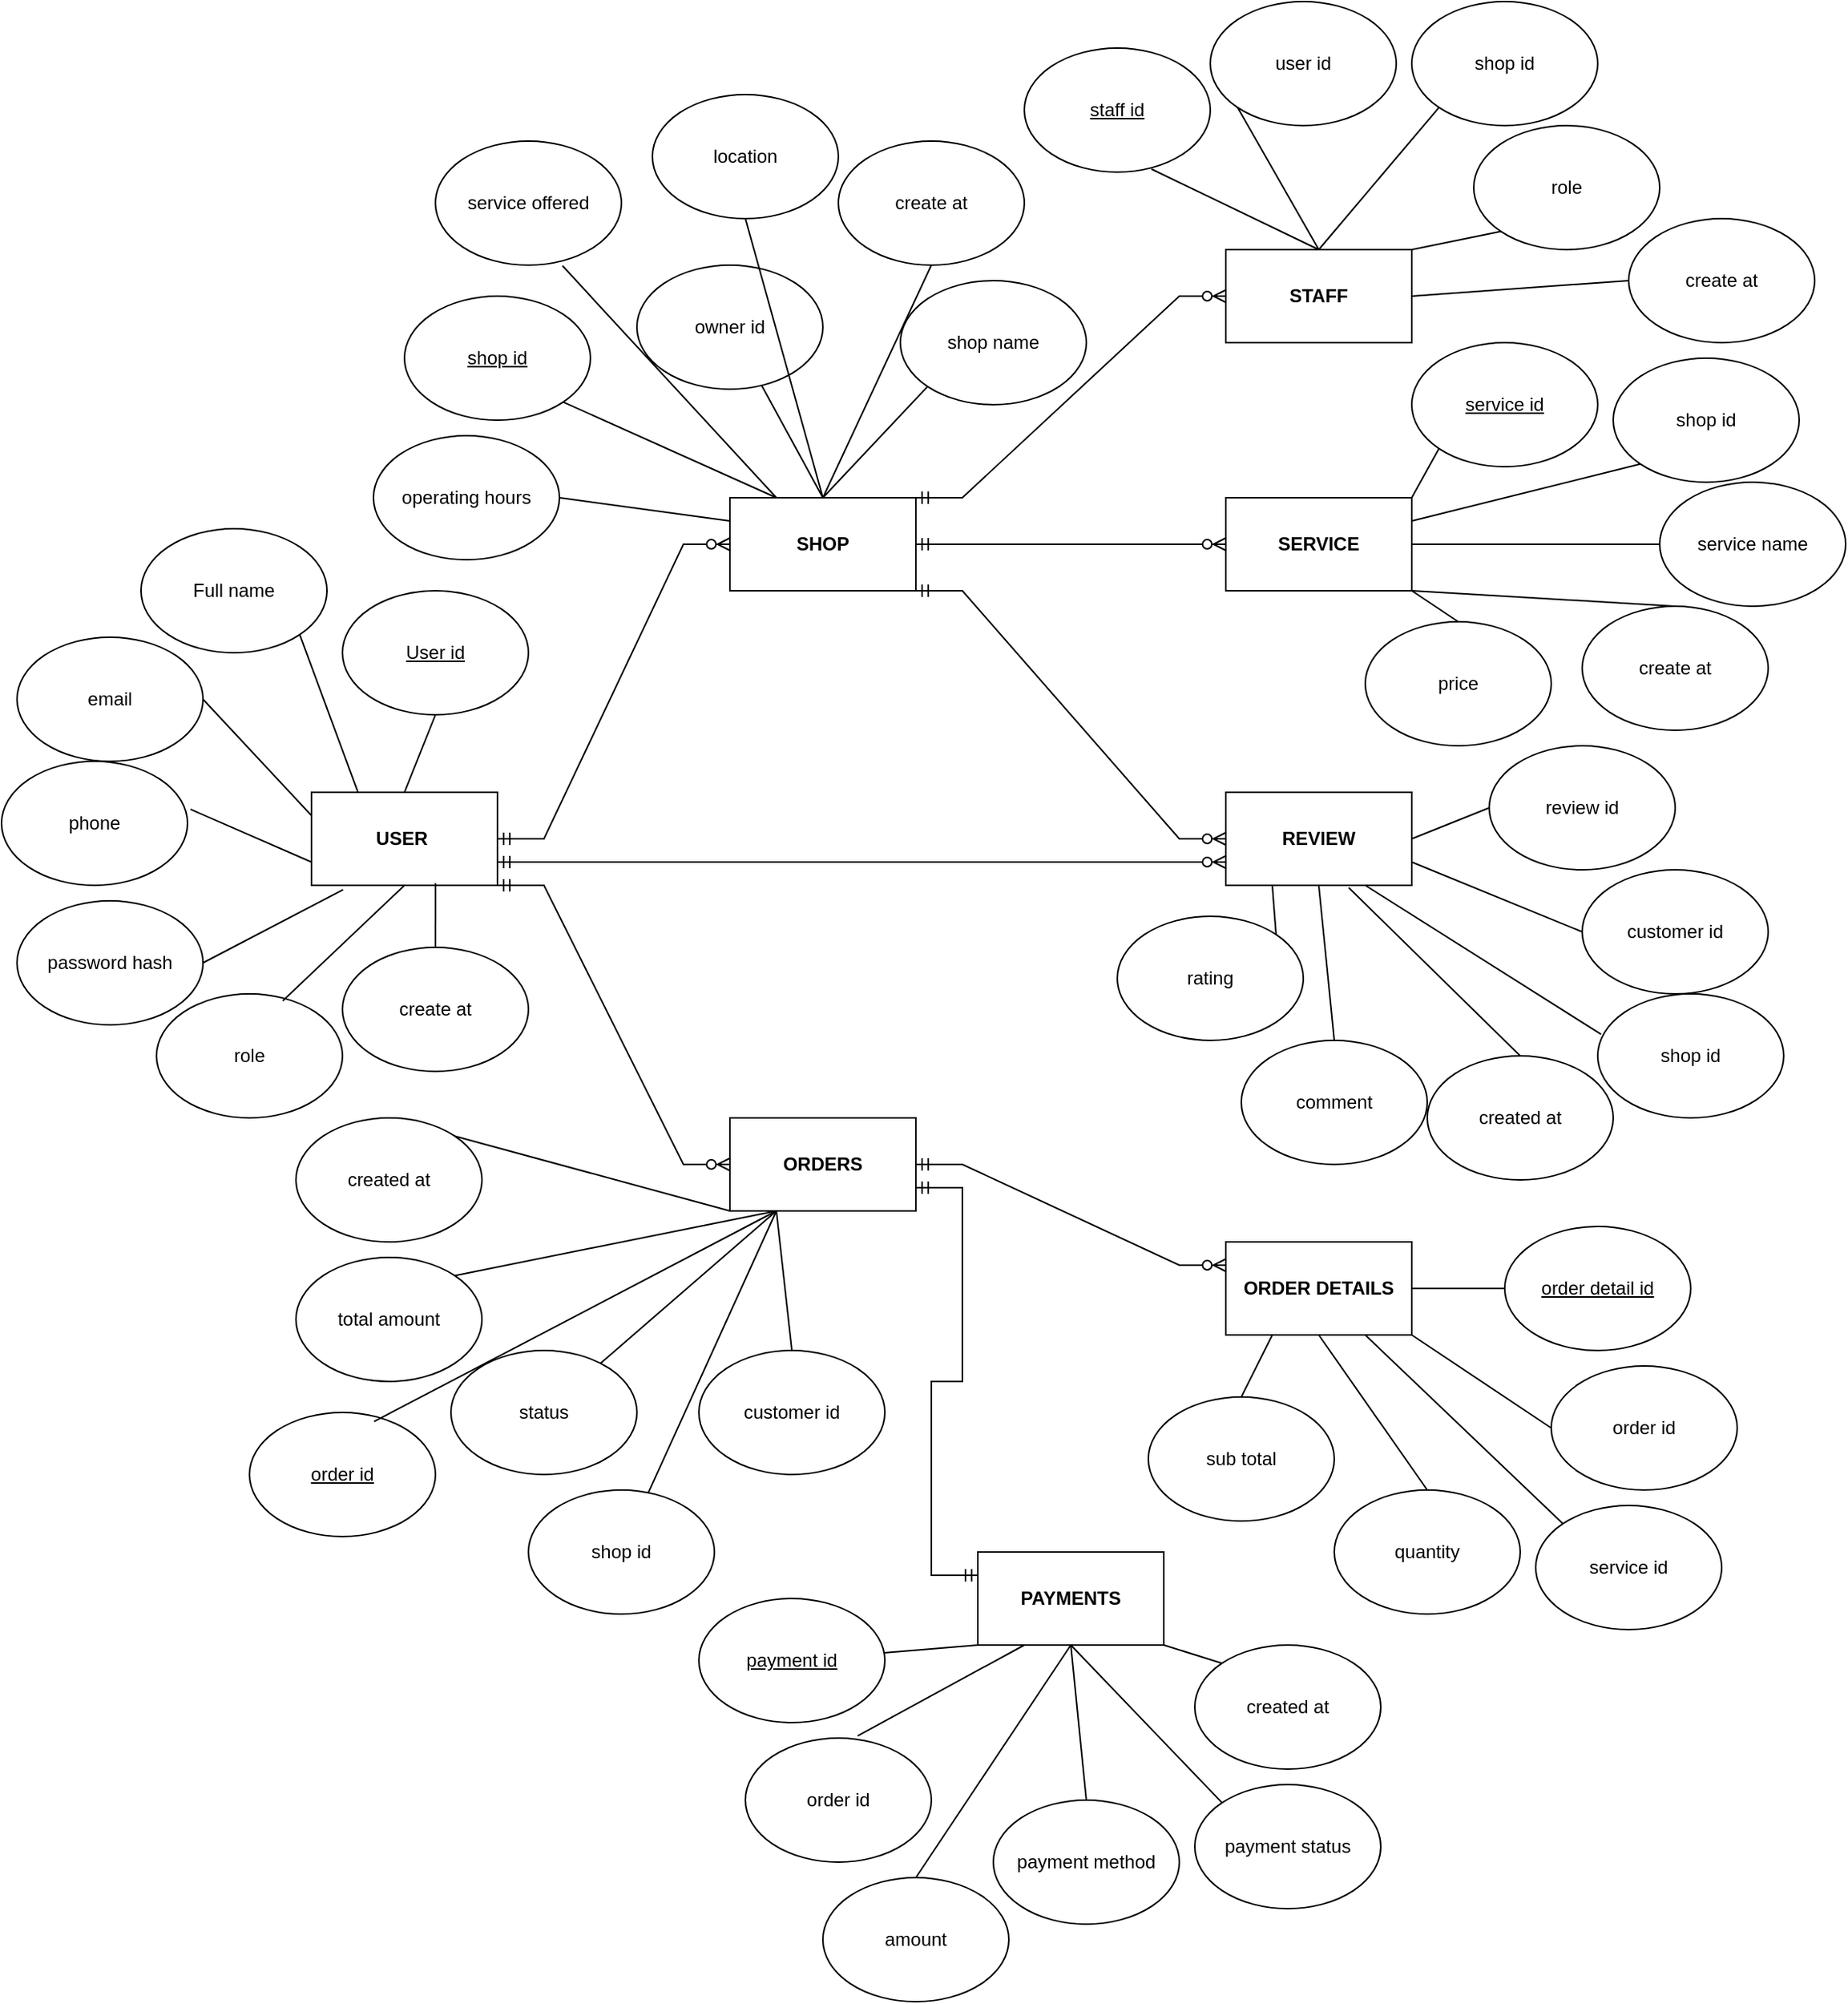 <mxfile version="26.1.0">
  <diagram name="Trang-1" id="_6evmbMIPIiVMoW6czxg">
    <mxGraphModel grid="1" page="1" gridSize="10" guides="1" tooltips="1" connect="1" arrows="1" fold="1" pageScale="1" pageWidth="3300" pageHeight="4681" math="0" shadow="0">
      <root>
        <mxCell id="0" />
        <mxCell id="1" parent="0" />
        <mxCell id="ONlgaFHXyNpKFOfT3H3A-1" value="Full name" style="ellipse;whiteSpace=wrap;html=1;" vertex="1" parent="1">
          <mxGeometry x="630" y="560" width="120" height="80" as="geometry" />
        </mxCell>
        <mxCell id="ONlgaFHXyNpKFOfT3H3A-2" value="&lt;b&gt;USER&amp;nbsp;&lt;/b&gt;" style="rounded=0;whiteSpace=wrap;html=1;" vertex="1" parent="1">
          <mxGeometry x="740" y="730" width="120" height="60" as="geometry" />
        </mxCell>
        <mxCell id="ONlgaFHXyNpKFOfT3H3A-3" value="password hash" style="ellipse;whiteSpace=wrap;html=1;" vertex="1" parent="1">
          <mxGeometry x="550" y="800" width="120" height="80" as="geometry" />
        </mxCell>
        <mxCell id="ONlgaFHXyNpKFOfT3H3A-4" value="role" style="ellipse;whiteSpace=wrap;html=1;" vertex="1" parent="1">
          <mxGeometry x="640" y="860" width="120" height="80" as="geometry" />
        </mxCell>
        <mxCell id="ONlgaFHXyNpKFOfT3H3A-5" value="phone" style="ellipse;whiteSpace=wrap;html=1;" vertex="1" parent="1">
          <mxGeometry x="540" y="710" width="120" height="80" as="geometry" />
        </mxCell>
        <mxCell id="ONlgaFHXyNpKFOfT3H3A-6" value="&lt;u&gt;User id&lt;/u&gt;" style="ellipse;whiteSpace=wrap;html=1;" vertex="1" parent="1">
          <mxGeometry x="760" y="600" width="120" height="80" as="geometry" />
        </mxCell>
        <mxCell id="ONlgaFHXyNpKFOfT3H3A-7" value="email" style="ellipse;whiteSpace=wrap;html=1;" vertex="1" parent="1">
          <mxGeometry x="550" y="630" width="120" height="80" as="geometry" />
        </mxCell>
        <mxCell id="ONlgaFHXyNpKFOfT3H3A-9" value="&lt;b&gt;SHOP&lt;/b&gt;" style="rounded=0;whiteSpace=wrap;html=1;" vertex="1" parent="1">
          <mxGeometry x="1010" y="540" width="120" height="60" as="geometry" />
        </mxCell>
        <mxCell id="ONlgaFHXyNpKFOfT3H3A-10" value="&lt;u&gt;shop id&lt;/u&gt;" style="ellipse;whiteSpace=wrap;html=1;" vertex="1" parent="1">
          <mxGeometry x="800" y="410" width="120" height="80" as="geometry" />
        </mxCell>
        <mxCell id="ONlgaFHXyNpKFOfT3H3A-11" value="owner id" style="ellipse;whiteSpace=wrap;html=1;" vertex="1" parent="1">
          <mxGeometry x="950" y="390" width="120" height="80" as="geometry" />
        </mxCell>
        <mxCell id="ONlgaFHXyNpKFOfT3H3A-12" value="shop name" style="ellipse;whiteSpace=wrap;html=1;" vertex="1" parent="1">
          <mxGeometry x="1120" y="400" width="120" height="80" as="geometry" />
        </mxCell>
        <mxCell id="ONlgaFHXyNpKFOfT3H3A-13" value="location" style="ellipse;whiteSpace=wrap;html=1;" vertex="1" parent="1">
          <mxGeometry x="960" y="280" width="120" height="80" as="geometry" />
        </mxCell>
        <mxCell id="ONlgaFHXyNpKFOfT3H3A-14" value="operating hours" style="ellipse;whiteSpace=wrap;html=1;" vertex="1" parent="1">
          <mxGeometry x="780" y="500" width="120" height="80" as="geometry" />
        </mxCell>
        <mxCell id="ONlgaFHXyNpKFOfT3H3A-15" value="service offered" style="ellipse;whiteSpace=wrap;html=1;" vertex="1" parent="1">
          <mxGeometry x="820" y="310" width="120" height="80" as="geometry" />
        </mxCell>
        <mxCell id="ONlgaFHXyNpKFOfT3H3A-16" value="&lt;b&gt;SERVICE&lt;/b&gt;" style="rounded=0;whiteSpace=wrap;html=1;" vertex="1" parent="1">
          <mxGeometry x="1330" y="540" width="120" height="60" as="geometry" />
        </mxCell>
        <mxCell id="ONlgaFHXyNpKFOfT3H3A-17" value="&lt;u&gt;service id&lt;/u&gt;" style="ellipse;whiteSpace=wrap;html=1;" vertex="1" parent="1">
          <mxGeometry x="1450" y="440" width="120" height="80" as="geometry" />
        </mxCell>
        <mxCell id="ONlgaFHXyNpKFOfT3H3A-18" value="shop id" style="ellipse;whiteSpace=wrap;html=1;" vertex="1" parent="1">
          <mxGeometry x="1580" y="450" width="120" height="80" as="geometry" />
        </mxCell>
        <mxCell id="ONlgaFHXyNpKFOfT3H3A-19" value="service name" style="ellipse;whiteSpace=wrap;html=1;" vertex="1" parent="1">
          <mxGeometry x="1610" y="530" width="120" height="80" as="geometry" />
        </mxCell>
        <mxCell id="ONlgaFHXyNpKFOfT3H3A-21" value="price" style="ellipse;whiteSpace=wrap;html=1;" vertex="1" parent="1">
          <mxGeometry x="1420" y="620" width="120" height="80" as="geometry" />
        </mxCell>
        <mxCell id="ONlgaFHXyNpKFOfT3H3A-23" value="&lt;b&gt;STAFF&lt;/b&gt;" style="rounded=0;whiteSpace=wrap;html=1;" vertex="1" parent="1">
          <mxGeometry x="1330" y="380" width="120" height="60" as="geometry" />
        </mxCell>
        <mxCell id="ONlgaFHXyNpKFOfT3H3A-24" value="&lt;u&gt;staff id&lt;/u&gt;" style="ellipse;whiteSpace=wrap;html=1;" vertex="1" parent="1">
          <mxGeometry x="1200" y="250" width="120" height="80" as="geometry" />
        </mxCell>
        <mxCell id="ONlgaFHXyNpKFOfT3H3A-25" value="shop id" style="ellipse;whiteSpace=wrap;html=1;" vertex="1" parent="1">
          <mxGeometry x="1450" y="220" width="120" height="80" as="geometry" />
        </mxCell>
        <mxCell id="ONlgaFHXyNpKFOfT3H3A-26" value="user id" style="ellipse;whiteSpace=wrap;html=1;" vertex="1" parent="1">
          <mxGeometry x="1320" y="220" width="120" height="80" as="geometry" />
        </mxCell>
        <mxCell id="ONlgaFHXyNpKFOfT3H3A-27" value="role" style="ellipse;whiteSpace=wrap;html=1;" vertex="1" parent="1">
          <mxGeometry x="1490" y="300" width="120" height="80" as="geometry" />
        </mxCell>
        <mxCell id="ONlgaFHXyNpKFOfT3H3A-30" value="&lt;b&gt;REVIEW&lt;/b&gt;" style="rounded=0;whiteSpace=wrap;html=1;" vertex="1" parent="1">
          <mxGeometry x="1330" y="730" width="120" height="60" as="geometry" />
        </mxCell>
        <mxCell id="ONlgaFHXyNpKFOfT3H3A-31" value="shop id" style="ellipse;whiteSpace=wrap;html=1;" vertex="1" parent="1">
          <mxGeometry x="1570" y="860" width="120" height="80" as="geometry" />
        </mxCell>
        <mxCell id="ONlgaFHXyNpKFOfT3H3A-32" value="created at" style="ellipse;whiteSpace=wrap;html=1;" vertex="1" parent="1">
          <mxGeometry x="1460" y="900" width="120" height="80" as="geometry" />
        </mxCell>
        <mxCell id="ONlgaFHXyNpKFOfT3H3A-33" value="rating" style="ellipse;whiteSpace=wrap;html=1;" vertex="1" parent="1">
          <mxGeometry x="1260" y="810" width="120" height="80" as="geometry" />
        </mxCell>
        <mxCell id="ONlgaFHXyNpKFOfT3H3A-34" value="review id" style="ellipse;whiteSpace=wrap;html=1;" vertex="1" parent="1">
          <mxGeometry x="1500" y="700" width="120" height="80" as="geometry" />
        </mxCell>
        <mxCell id="ONlgaFHXyNpKFOfT3H3A-35" value="comment" style="ellipse;whiteSpace=wrap;html=1;" vertex="1" parent="1">
          <mxGeometry x="1340" y="890" width="120" height="80" as="geometry" />
        </mxCell>
        <mxCell id="ONlgaFHXyNpKFOfT3H3A-36" value="customer id" style="ellipse;whiteSpace=wrap;html=1;" vertex="1" parent="1">
          <mxGeometry x="1560" y="780" width="120" height="80" as="geometry" />
        </mxCell>
        <mxCell id="ONlgaFHXyNpKFOfT3H3A-42" value="&lt;b&gt;ORDERS&lt;/b&gt;" style="rounded=0;whiteSpace=wrap;html=1;" vertex="1" parent="1">
          <mxGeometry x="1010" y="940" width="120" height="60" as="geometry" />
        </mxCell>
        <mxCell id="ONlgaFHXyNpKFOfT3H3A-43" value="shop id" style="ellipse;whiteSpace=wrap;html=1;" vertex="1" parent="1">
          <mxGeometry x="880" y="1180" width="120" height="80" as="geometry" />
        </mxCell>
        <mxCell id="ONlgaFHXyNpKFOfT3H3A-44" value="created at" style="ellipse;whiteSpace=wrap;html=1;" vertex="1" parent="1">
          <mxGeometry x="730" y="940" width="120" height="80" as="geometry" />
        </mxCell>
        <mxCell id="ONlgaFHXyNpKFOfT3H3A-45" value="&lt;u&gt;order id&lt;/u&gt;" style="ellipse;whiteSpace=wrap;html=1;" vertex="1" parent="1">
          <mxGeometry x="700" y="1130" width="120" height="80" as="geometry" />
        </mxCell>
        <mxCell id="ONlgaFHXyNpKFOfT3H3A-46" value="total amount" style="ellipse;whiteSpace=wrap;html=1;" vertex="1" parent="1">
          <mxGeometry x="730" y="1030" width="120" height="80" as="geometry" />
        </mxCell>
        <mxCell id="ONlgaFHXyNpKFOfT3H3A-47" value="status" style="ellipse;whiteSpace=wrap;html=1;" vertex="1" parent="1">
          <mxGeometry x="830" y="1090" width="120" height="80" as="geometry" />
        </mxCell>
        <mxCell id="ONlgaFHXyNpKFOfT3H3A-48" value="customer id" style="ellipse;whiteSpace=wrap;html=1;" vertex="1" parent="1">
          <mxGeometry x="990" y="1090" width="120" height="80" as="geometry" />
        </mxCell>
        <mxCell id="ONlgaFHXyNpKFOfT3H3A-49" value="&lt;b&gt;ORDER DETAILS&lt;/b&gt;" style="rounded=0;whiteSpace=wrap;html=1;" vertex="1" parent="1">
          <mxGeometry x="1330" y="1020" width="120" height="60" as="geometry" />
        </mxCell>
        <mxCell id="ONlgaFHXyNpKFOfT3H3A-50" value="&lt;b&gt;PAYMENTS&lt;/b&gt;" style="rounded=0;whiteSpace=wrap;html=1;" vertex="1" parent="1">
          <mxGeometry x="1170" y="1220" width="120" height="60" as="geometry" />
        </mxCell>
        <mxCell id="ONlgaFHXyNpKFOfT3H3A-51" value="&lt;u&gt;order detail id&lt;/u&gt;" style="ellipse;whiteSpace=wrap;html=1;" vertex="1" parent="1">
          <mxGeometry x="1510" y="1010" width="120" height="80" as="geometry" />
        </mxCell>
        <mxCell id="ONlgaFHXyNpKFOfT3H3A-52" value="order id" style="ellipse;whiteSpace=wrap;html=1;" vertex="1" parent="1">
          <mxGeometry x="1540" y="1100" width="120" height="80" as="geometry" />
        </mxCell>
        <mxCell id="ONlgaFHXyNpKFOfT3H3A-53" value="quantity" style="ellipse;whiteSpace=wrap;html=1;" vertex="1" parent="1">
          <mxGeometry x="1400" y="1180" width="120" height="80" as="geometry" />
        </mxCell>
        <mxCell id="ONlgaFHXyNpKFOfT3H3A-54" value="sub total" style="ellipse;whiteSpace=wrap;html=1;" vertex="1" parent="1">
          <mxGeometry x="1280" y="1120" width="120" height="80" as="geometry" />
        </mxCell>
        <mxCell id="ONlgaFHXyNpKFOfT3H3A-55" value="service id" style="ellipse;whiteSpace=wrap;html=1;" vertex="1" parent="1">
          <mxGeometry x="1530" y="1190" width="120" height="80" as="geometry" />
        </mxCell>
        <mxCell id="ONlgaFHXyNpKFOfT3H3A-56" value="&lt;u&gt;payment id&lt;/u&gt;" style="ellipse;whiteSpace=wrap;html=1;" vertex="1" parent="1">
          <mxGeometry x="990" y="1250" width="120" height="80" as="geometry" />
        </mxCell>
        <mxCell id="ONlgaFHXyNpKFOfT3H3A-57" value="order id" style="ellipse;whiteSpace=wrap;html=1;" vertex="1" parent="1">
          <mxGeometry x="1020" y="1340" width="120" height="80" as="geometry" />
        </mxCell>
        <mxCell id="ONlgaFHXyNpKFOfT3H3A-58" value="amount" style="ellipse;whiteSpace=wrap;html=1;" vertex="1" parent="1">
          <mxGeometry x="1070" y="1430" width="120" height="80" as="geometry" />
        </mxCell>
        <mxCell id="ONlgaFHXyNpKFOfT3H3A-59" value="payment status" style="ellipse;whiteSpace=wrap;html=1;" vertex="1" parent="1">
          <mxGeometry x="1310" y="1370" width="120" height="80" as="geometry" />
        </mxCell>
        <mxCell id="ONlgaFHXyNpKFOfT3H3A-60" value="payment method" style="ellipse;whiteSpace=wrap;html=1;" vertex="1" parent="1">
          <mxGeometry x="1180" y="1380" width="120" height="80" as="geometry" />
        </mxCell>
        <mxCell id="0LbBZXUiAwPrwAWk88Ti-1" value="create at" style="ellipse;whiteSpace=wrap;html=1;" vertex="1" parent="1">
          <mxGeometry x="760" y="830" width="120" height="80" as="geometry" />
        </mxCell>
        <mxCell id="0LbBZXUiAwPrwAWk88Ti-2" value="create at" style="ellipse;whiteSpace=wrap;html=1;" vertex="1" parent="1">
          <mxGeometry x="1080" y="310" width="120" height="80" as="geometry" />
        </mxCell>
        <mxCell id="0LbBZXUiAwPrwAWk88Ti-3" value="" style="endArrow=none;html=1;rounded=0;entryX=1;entryY=1;entryDx=0;entryDy=0;exitX=0.25;exitY=0;exitDx=0;exitDy=0;" edge="1" parent="1" source="ONlgaFHXyNpKFOfT3H3A-9" target="ONlgaFHXyNpKFOfT3H3A-10">
          <mxGeometry width="50" height="50" relative="1" as="geometry">
            <mxPoint x="920" y="510" as="sourcePoint" />
            <mxPoint x="970" y="460" as="targetPoint" />
          </mxGeometry>
        </mxCell>
        <mxCell id="0LbBZXUiAwPrwAWk88Ti-4" value="" style="endArrow=none;html=1;rounded=0;exitX=0.5;exitY=0;exitDx=0;exitDy=0;" edge="1" parent="1" source="ONlgaFHXyNpKFOfT3H3A-9" target="ONlgaFHXyNpKFOfT3H3A-11">
          <mxGeometry width="50" height="50" relative="1" as="geometry">
            <mxPoint x="1080" y="550" as="sourcePoint" />
            <mxPoint x="1110" y="450" as="targetPoint" />
          </mxGeometry>
        </mxCell>
        <mxCell id="0LbBZXUiAwPrwAWk88Ti-5" value="" style="endArrow=none;html=1;rounded=0;entryX=0;entryY=1;entryDx=0;entryDy=0;exitX=0.5;exitY=0;exitDx=0;exitDy=0;" edge="1" parent="1" source="ONlgaFHXyNpKFOfT3H3A-9" target="ONlgaFHXyNpKFOfT3H3A-12">
          <mxGeometry width="50" height="50" relative="1" as="geometry">
            <mxPoint x="1090" y="560" as="sourcePoint" />
            <mxPoint x="1120" y="460" as="targetPoint" />
          </mxGeometry>
        </mxCell>
        <mxCell id="0LbBZXUiAwPrwAWk88Ti-6" value="" style="endArrow=none;html=1;rounded=0;entryX=0.5;entryY=1;entryDx=0;entryDy=0;exitX=0.5;exitY=0;exitDx=0;exitDy=0;" edge="1" parent="1" source="ONlgaFHXyNpKFOfT3H3A-9" target="ONlgaFHXyNpKFOfT3H3A-13">
          <mxGeometry width="50" height="50" relative="1" as="geometry">
            <mxPoint x="1100" y="570" as="sourcePoint" />
            <mxPoint x="1130" y="470" as="targetPoint" />
          </mxGeometry>
        </mxCell>
        <mxCell id="0LbBZXUiAwPrwAWk88Ti-7" value="" style="endArrow=none;html=1;rounded=0;entryX=0.5;entryY=0;entryDx=0;entryDy=0;exitX=0.5;exitY=1;exitDx=0;exitDy=0;" edge="1" parent="1" source="0LbBZXUiAwPrwAWk88Ti-2" target="ONlgaFHXyNpKFOfT3H3A-9">
          <mxGeometry width="50" height="50" relative="1" as="geometry">
            <mxPoint x="1150" y="760" as="sourcePoint" />
            <mxPoint x="1160" y="640" as="targetPoint" />
          </mxGeometry>
        </mxCell>
        <mxCell id="0LbBZXUiAwPrwAWk88Ti-8" value="" style="endArrow=none;html=1;rounded=0;entryX=0.25;entryY=0;entryDx=0;entryDy=0;exitX=0.683;exitY=1.005;exitDx=0;exitDy=0;exitPerimeter=0;" edge="1" parent="1" source="ONlgaFHXyNpKFOfT3H3A-15" target="ONlgaFHXyNpKFOfT3H3A-9">
          <mxGeometry width="50" height="50" relative="1" as="geometry">
            <mxPoint x="890" y="310" as="sourcePoint" />
            <mxPoint x="1150" y="490" as="targetPoint" />
          </mxGeometry>
        </mxCell>
        <mxCell id="0LbBZXUiAwPrwAWk88Ti-9" value="" style="endArrow=none;html=1;rounded=0;entryX=1;entryY=0.5;entryDx=0;entryDy=0;exitX=0;exitY=0.25;exitDx=0;exitDy=0;" edge="1" parent="1" source="ONlgaFHXyNpKFOfT3H3A-9" target="ONlgaFHXyNpKFOfT3H3A-14">
          <mxGeometry width="50" height="50" relative="1" as="geometry">
            <mxPoint x="1130" y="600" as="sourcePoint" />
            <mxPoint x="1160" y="500" as="targetPoint" />
          </mxGeometry>
        </mxCell>
        <mxCell id="0LbBZXUiAwPrwAWk88Ti-10" value="" style="endArrow=none;html=1;rounded=0;entryX=0.5;entryY=1;entryDx=0;entryDy=0;exitX=0.5;exitY=0;exitDx=0;exitDy=0;" edge="1" parent="1" source="ONlgaFHXyNpKFOfT3H3A-2" target="ONlgaFHXyNpKFOfT3H3A-6">
          <mxGeometry width="50" height="50" relative="1" as="geometry">
            <mxPoint x="790" y="650" as="sourcePoint" />
            <mxPoint x="840" y="600" as="targetPoint" />
          </mxGeometry>
        </mxCell>
        <mxCell id="0LbBZXUiAwPrwAWk88Ti-11" value="" style="endArrow=none;html=1;rounded=0;entryX=1;entryY=1;entryDx=0;entryDy=0;exitX=0.25;exitY=0;exitDx=0;exitDy=0;" edge="1" parent="1" source="ONlgaFHXyNpKFOfT3H3A-2" target="ONlgaFHXyNpKFOfT3H3A-1">
          <mxGeometry width="50" height="50" relative="1" as="geometry">
            <mxPoint x="800" y="700" as="sourcePoint" />
            <mxPoint x="755" y="566" as="targetPoint" />
          </mxGeometry>
        </mxCell>
        <mxCell id="0LbBZXUiAwPrwAWk88Ti-12" value="" style="endArrow=none;html=1;rounded=0;entryX=1;entryY=0.5;entryDx=0;entryDy=0;exitX=0;exitY=0.25;exitDx=0;exitDy=0;" edge="1" parent="1" source="ONlgaFHXyNpKFOfT3H3A-2" target="ONlgaFHXyNpKFOfT3H3A-7">
          <mxGeometry width="50" height="50" relative="1" as="geometry">
            <mxPoint x="720" y="790" as="sourcePoint" />
            <mxPoint x="765" y="576" as="targetPoint" />
          </mxGeometry>
        </mxCell>
        <mxCell id="0LbBZXUiAwPrwAWk88Ti-13" value="" style="endArrow=none;html=1;rounded=0;entryX=1.016;entryY=0.387;entryDx=0;entryDy=0;entryPerimeter=0;exitX=0;exitY=0.75;exitDx=0;exitDy=0;" edge="1" parent="1" source="ONlgaFHXyNpKFOfT3H3A-2" target="ONlgaFHXyNpKFOfT3H3A-5">
          <mxGeometry width="50" height="50" relative="1" as="geometry">
            <mxPoint x="872" y="735" as="sourcePoint" />
            <mxPoint x="775" y="586" as="targetPoint" />
          </mxGeometry>
        </mxCell>
        <mxCell id="0LbBZXUiAwPrwAWk88Ti-14" value="" style="endArrow=none;html=1;rounded=0;exitX=1;exitY=0.5;exitDx=0;exitDy=0;entryX=0.17;entryY=1.047;entryDx=0;entryDy=0;entryPerimeter=0;" edge="1" parent="1" source="ONlgaFHXyNpKFOfT3H3A-3" target="ONlgaFHXyNpKFOfT3H3A-2">
          <mxGeometry width="50" height="50" relative="1" as="geometry">
            <mxPoint x="750" y="880" as="sourcePoint" />
            <mxPoint x="800" y="830" as="targetPoint" />
          </mxGeometry>
        </mxCell>
        <mxCell id="0LbBZXUiAwPrwAWk88Ti-15" value="" style="endArrow=none;html=1;rounded=0;exitX=0.5;exitY=1;exitDx=0;exitDy=0;entryX=0.679;entryY=0.056;entryDx=0;entryDy=0;entryPerimeter=0;" edge="1" parent="1" source="ONlgaFHXyNpKFOfT3H3A-2" target="ONlgaFHXyNpKFOfT3H3A-4">
          <mxGeometry width="50" height="50" relative="1" as="geometry">
            <mxPoint x="882" y="745" as="sourcePoint" />
            <mxPoint x="785" y="596" as="targetPoint" />
          </mxGeometry>
        </mxCell>
        <mxCell id="0LbBZXUiAwPrwAWk88Ti-16" value="" style="endArrow=none;html=1;rounded=0;exitX=0.5;exitY=0;exitDx=0;exitDy=0;entryX=0.667;entryY=0.978;entryDx=0;entryDy=0;entryPerimeter=0;" edge="1" parent="1" source="0LbBZXUiAwPrwAWk88Ti-1" target="ONlgaFHXyNpKFOfT3H3A-2">
          <mxGeometry width="50" height="50" relative="1" as="geometry">
            <mxPoint x="800" y="900" as="sourcePoint" />
            <mxPoint x="850" y="850" as="targetPoint" />
          </mxGeometry>
        </mxCell>
        <mxCell id="0LbBZXUiAwPrwAWk88Ti-17" value="" style="endArrow=none;html=1;rounded=0;exitX=0.67;exitY=0.073;exitDx=0;exitDy=0;entryX=0.25;entryY=1;entryDx=0;entryDy=0;exitPerimeter=0;" edge="1" parent="1" source="ONlgaFHXyNpKFOfT3H3A-45" target="ONlgaFHXyNpKFOfT3H3A-42">
          <mxGeometry width="50" height="50" relative="1" as="geometry">
            <mxPoint x="1040" y="1050" as="sourcePoint" />
            <mxPoint x="920" y="1350" as="targetPoint" />
          </mxGeometry>
        </mxCell>
        <mxCell id="0LbBZXUiAwPrwAWk88Ti-18" value="" style="endArrow=none;html=1;rounded=0;entryX=0.25;entryY=1;entryDx=0;entryDy=0;exitX=0.5;exitY=0;exitDx=0;exitDy=0;" edge="1" parent="1" source="ONlgaFHXyNpKFOfT3H3A-48" target="ONlgaFHXyNpKFOfT3H3A-42">
          <mxGeometry width="50" height="50" relative="1" as="geometry">
            <mxPoint x="1030" y="1040" as="sourcePoint" />
            <mxPoint x="1080" y="990" as="targetPoint" />
          </mxGeometry>
        </mxCell>
        <mxCell id="0LbBZXUiAwPrwAWk88Ti-19" value="" style="endArrow=none;html=1;rounded=0;entryX=0.25;entryY=1;entryDx=0;entryDy=0;" edge="1" parent="1" source="ONlgaFHXyNpKFOfT3H3A-47" target="ONlgaFHXyNpKFOfT3H3A-42">
          <mxGeometry width="50" height="50" relative="1" as="geometry">
            <mxPoint x="1060" y="1040" as="sourcePoint" />
            <mxPoint x="1110" y="990" as="targetPoint" />
          </mxGeometry>
        </mxCell>
        <mxCell id="0LbBZXUiAwPrwAWk88Ti-20" value="" style="endArrow=none;html=1;rounded=0;entryX=0.25;entryY=1;entryDx=0;entryDy=0;" edge="1" parent="1" source="ONlgaFHXyNpKFOfT3H3A-43" target="ONlgaFHXyNpKFOfT3H3A-42">
          <mxGeometry width="50" height="50" relative="1" as="geometry">
            <mxPoint x="1020" y="1080" as="sourcePoint" />
            <mxPoint x="1070" y="1030" as="targetPoint" />
          </mxGeometry>
        </mxCell>
        <mxCell id="0LbBZXUiAwPrwAWk88Ti-21" value="" style="endArrow=none;html=1;rounded=0;entryX=0.25;entryY=1;entryDx=0;entryDy=0;exitX=1;exitY=0;exitDx=0;exitDy=0;" edge="1" parent="1" source="ONlgaFHXyNpKFOfT3H3A-46" target="ONlgaFHXyNpKFOfT3H3A-42">
          <mxGeometry width="50" height="50" relative="1" as="geometry">
            <mxPoint x="990" y="1080" as="sourcePoint" />
            <mxPoint x="1040" y="1030" as="targetPoint" />
          </mxGeometry>
        </mxCell>
        <mxCell id="0LbBZXUiAwPrwAWk88Ti-22" value="" style="endArrow=none;html=1;rounded=0;entryX=0;entryY=1;entryDx=0;entryDy=0;exitX=1;exitY=0;exitDx=0;exitDy=0;" edge="1" parent="1" source="ONlgaFHXyNpKFOfT3H3A-44" target="ONlgaFHXyNpKFOfT3H3A-42">
          <mxGeometry width="50" height="50" relative="1" as="geometry">
            <mxPoint x="940" y="1090" as="sourcePoint" />
            <mxPoint x="990" y="1040" as="targetPoint" />
          </mxGeometry>
        </mxCell>
        <mxCell id="0LbBZXUiAwPrwAWk88Ti-23" value="" style="edgeStyle=entityRelationEdgeStyle;fontSize=12;html=1;endArrow=ERzeroToMany;startArrow=ERmandOne;rounded=0;exitX=1;exitY=0.5;exitDx=0;exitDy=0;entryX=0;entryY=0.5;entryDx=0;entryDy=0;" edge="1" parent="1" source="ONlgaFHXyNpKFOfT3H3A-2" target="ONlgaFHXyNpKFOfT3H3A-9">
          <mxGeometry width="100" height="100" relative="1" as="geometry">
            <mxPoint x="1590" y="690" as="sourcePoint" />
            <mxPoint x="1690" y="590" as="targetPoint" />
          </mxGeometry>
        </mxCell>
        <mxCell id="0LbBZXUiAwPrwAWk88Ti-24" value="" style="edgeStyle=entityRelationEdgeStyle;fontSize=12;html=1;endArrow=ERzeroToMany;startArrow=ERmandOne;rounded=0;exitX=1;exitY=1;exitDx=0;exitDy=0;entryX=0;entryY=0.5;entryDx=0;entryDy=0;" edge="1" parent="1" source="ONlgaFHXyNpKFOfT3H3A-2" target="ONlgaFHXyNpKFOfT3H3A-42">
          <mxGeometry width="100" height="100" relative="1" as="geometry">
            <mxPoint x="860.0" y="815" as="sourcePoint" />
            <mxPoint x="1010" y="930" as="targetPoint" />
            <Array as="points">
              <mxPoint x="900" y="830" />
            </Array>
          </mxGeometry>
        </mxCell>
        <mxCell id="0LbBZXUiAwPrwAWk88Ti-25" style="edgeStyle=orthogonalEdgeStyle;rounded=0;orthogonalLoop=1;jettySize=auto;html=1;exitX=0.5;exitY=1;exitDx=0;exitDy=0;" edge="1" parent="1" source="ONlgaFHXyNpKFOfT3H3A-43" target="ONlgaFHXyNpKFOfT3H3A-43">
          <mxGeometry relative="1" as="geometry" />
        </mxCell>
        <mxCell id="0LbBZXUiAwPrwAWk88Ti-26" value="create at" style="ellipse;whiteSpace=wrap;html=1;" vertex="1" parent="1">
          <mxGeometry x="1590" y="360" width="120" height="80" as="geometry" />
        </mxCell>
        <mxCell id="0LbBZXUiAwPrwAWk88Ti-27" value="" style="endArrow=none;html=1;rounded=0;entryX=0.683;entryY=0.975;entryDx=0;entryDy=0;exitX=0.5;exitY=0;exitDx=0;exitDy=0;entryPerimeter=0;" edge="1" parent="1" source="ONlgaFHXyNpKFOfT3H3A-23" target="ONlgaFHXyNpKFOfT3H3A-24">
          <mxGeometry width="50" height="50" relative="1" as="geometry">
            <mxPoint x="1390" y="370" as="sourcePoint" />
            <mxPoint x="1440" y="320" as="targetPoint" />
          </mxGeometry>
        </mxCell>
        <mxCell id="0LbBZXUiAwPrwAWk88Ti-28" value="" style="endArrow=none;html=1;rounded=0;entryX=0;entryY=1;entryDx=0;entryDy=0;exitX=0.5;exitY=0;exitDx=0;exitDy=0;" edge="1" parent="1" source="ONlgaFHXyNpKFOfT3H3A-23" target="ONlgaFHXyNpKFOfT3H3A-26">
          <mxGeometry width="50" height="50" relative="1" as="geometry">
            <mxPoint x="1600" y="390" as="sourcePoint" />
            <mxPoint x="1650" y="340" as="targetPoint" />
          </mxGeometry>
        </mxCell>
        <mxCell id="0LbBZXUiAwPrwAWk88Ti-29" value="" style="endArrow=none;html=1;rounded=0;entryX=0;entryY=1;entryDx=0;entryDy=0;exitX=0.5;exitY=0;exitDx=0;exitDy=0;" edge="1" parent="1" source="ONlgaFHXyNpKFOfT3H3A-23" target="ONlgaFHXyNpKFOfT3H3A-25">
          <mxGeometry width="50" height="50" relative="1" as="geometry">
            <mxPoint x="1580" y="340" as="sourcePoint" />
            <mxPoint x="1648" y="308" as="targetPoint" />
          </mxGeometry>
        </mxCell>
        <mxCell id="0LbBZXUiAwPrwAWk88Ti-30" value="" style="endArrow=none;html=1;rounded=0;entryX=0;entryY=1;entryDx=0;entryDy=0;exitX=1;exitY=0;exitDx=0;exitDy=0;" edge="1" parent="1" source="ONlgaFHXyNpKFOfT3H3A-23" target="ONlgaFHXyNpKFOfT3H3A-27">
          <mxGeometry width="50" height="50" relative="1" as="geometry">
            <mxPoint x="1590" y="350" as="sourcePoint" />
            <mxPoint x="1658" y="318" as="targetPoint" />
          </mxGeometry>
        </mxCell>
        <mxCell id="0LbBZXUiAwPrwAWk88Ti-31" value="" style="endArrow=none;html=1;rounded=0;entryX=0;entryY=0.5;entryDx=0;entryDy=0;exitX=1;exitY=0.5;exitDx=0;exitDy=0;" edge="1" parent="1" source="ONlgaFHXyNpKFOfT3H3A-23" target="0LbBZXUiAwPrwAWk88Ti-26">
          <mxGeometry width="50" height="50" relative="1" as="geometry">
            <mxPoint x="1600" y="360" as="sourcePoint" />
            <mxPoint x="1668" y="328" as="targetPoint" />
          </mxGeometry>
        </mxCell>
        <mxCell id="0LbBZXUiAwPrwAWk88Ti-32" value="create at" style="ellipse;whiteSpace=wrap;html=1;" vertex="1" parent="1">
          <mxGeometry x="1560" y="610" width="120" height="80" as="geometry" />
        </mxCell>
        <mxCell id="0LbBZXUiAwPrwAWk88Ti-33" value="" style="endArrow=none;html=1;rounded=0;entryX=0;entryY=1;entryDx=0;entryDy=0;exitX=1;exitY=0;exitDx=0;exitDy=0;" edge="1" parent="1" source="ONlgaFHXyNpKFOfT3H3A-16" target="ONlgaFHXyNpKFOfT3H3A-17">
          <mxGeometry width="50" height="50" relative="1" as="geometry">
            <mxPoint x="1600" y="680" as="sourcePoint" />
            <mxPoint x="1650" y="630" as="targetPoint" />
          </mxGeometry>
        </mxCell>
        <mxCell id="0LbBZXUiAwPrwAWk88Ti-35" value="" style="endArrow=none;html=1;rounded=0;entryX=0;entryY=1;entryDx=0;entryDy=0;exitX=1;exitY=0.25;exitDx=0;exitDy=0;" edge="1" parent="1" source="ONlgaFHXyNpKFOfT3H3A-16" target="ONlgaFHXyNpKFOfT3H3A-18">
          <mxGeometry width="50" height="50" relative="1" as="geometry">
            <mxPoint x="1620" y="590" as="sourcePoint" />
            <mxPoint x="1681" y="583" as="targetPoint" />
          </mxGeometry>
        </mxCell>
        <mxCell id="0LbBZXUiAwPrwAWk88Ti-36" value="" style="endArrow=none;html=1;rounded=0;entryX=0;entryY=0.5;entryDx=0;entryDy=0;exitX=1;exitY=0.5;exitDx=0;exitDy=0;" edge="1" parent="1" source="ONlgaFHXyNpKFOfT3H3A-16" target="ONlgaFHXyNpKFOfT3H3A-19">
          <mxGeometry width="50" height="50" relative="1" as="geometry">
            <mxPoint x="1630" y="600" as="sourcePoint" />
            <mxPoint x="1691" y="593" as="targetPoint" />
          </mxGeometry>
        </mxCell>
        <mxCell id="0LbBZXUiAwPrwAWk88Ti-37" value="" style="endArrow=none;html=1;rounded=0;entryX=1;entryY=1;entryDx=0;entryDy=0;exitX=0.5;exitY=0;exitDx=0;exitDy=0;" edge="1" parent="1" source="0LbBZXUiAwPrwAWk88Ti-32" target="ONlgaFHXyNpKFOfT3H3A-16">
          <mxGeometry width="50" height="50" relative="1" as="geometry">
            <mxPoint x="1640" y="610" as="sourcePoint" />
            <mxPoint x="1701" y="603" as="targetPoint" />
          </mxGeometry>
        </mxCell>
        <mxCell id="0LbBZXUiAwPrwAWk88Ti-38" value="" style="endArrow=none;html=1;rounded=0;entryX=1;entryY=1;entryDx=0;entryDy=0;exitX=0.5;exitY=0;exitDx=0;exitDy=0;" edge="1" parent="1" source="ONlgaFHXyNpKFOfT3H3A-21" target="ONlgaFHXyNpKFOfT3H3A-16">
          <mxGeometry width="50" height="50" relative="1" as="geometry">
            <mxPoint x="1650" y="620" as="sourcePoint" />
            <mxPoint x="1711" y="613" as="targetPoint" />
          </mxGeometry>
        </mxCell>
        <mxCell id="0LbBZXUiAwPrwAWk88Ti-40" value="" style="endArrow=none;html=1;rounded=0;exitX=1;exitY=0.5;exitDx=0;exitDy=0;entryX=0;entryY=0.5;entryDx=0;entryDy=0;" edge="1" parent="1" source="ONlgaFHXyNpKFOfT3H3A-30" target="ONlgaFHXyNpKFOfT3H3A-34">
          <mxGeometry width="50" height="50" relative="1" as="geometry">
            <mxPoint x="1570" y="930" as="sourcePoint" />
            <mxPoint x="1620" y="880" as="targetPoint" />
          </mxGeometry>
        </mxCell>
        <mxCell id="0LbBZXUiAwPrwAWk88Ti-41" value="" style="endArrow=none;html=1;rounded=0;exitX=1;exitY=0.75;exitDx=0;exitDy=0;entryX=0;entryY=0.5;entryDx=0;entryDy=0;" edge="1" parent="1" source="ONlgaFHXyNpKFOfT3H3A-30" target="ONlgaFHXyNpKFOfT3H3A-36">
          <mxGeometry width="50" height="50" relative="1" as="geometry">
            <mxPoint x="1620" y="820" as="sourcePoint" />
            <mxPoint x="1680" y="820" as="targetPoint" />
          </mxGeometry>
        </mxCell>
        <mxCell id="0LbBZXUiAwPrwAWk88Ti-42" value="" style="endArrow=none;html=1;rounded=0;exitX=1;exitY=0;exitDx=0;exitDy=0;entryX=0.25;entryY=1;entryDx=0;entryDy=0;" edge="1" parent="1" source="ONlgaFHXyNpKFOfT3H3A-33" target="ONlgaFHXyNpKFOfT3H3A-30">
          <mxGeometry width="50" height="50" relative="1" as="geometry">
            <mxPoint x="1630" y="830" as="sourcePoint" />
            <mxPoint x="1490" y="790" as="targetPoint" />
          </mxGeometry>
        </mxCell>
        <mxCell id="0LbBZXUiAwPrwAWk88Ti-43" value="" style="endArrow=none;html=1;rounded=0;exitX=0.5;exitY=0;exitDx=0;exitDy=0;entryX=0.5;entryY=1;entryDx=0;entryDy=0;" edge="1" parent="1" source="ONlgaFHXyNpKFOfT3H3A-35" target="ONlgaFHXyNpKFOfT3H3A-30">
          <mxGeometry width="50" height="50" relative="1" as="geometry">
            <mxPoint x="1640" y="840" as="sourcePoint" />
            <mxPoint x="1700" y="840" as="targetPoint" />
          </mxGeometry>
        </mxCell>
        <mxCell id="0LbBZXUiAwPrwAWk88Ti-44" value="" style="endArrow=none;html=1;rounded=0;exitX=0.5;exitY=0;exitDx=0;exitDy=0;entryX=0.661;entryY=1.025;entryDx=0;entryDy=0;entryPerimeter=0;" edge="1" parent="1" source="ONlgaFHXyNpKFOfT3H3A-32" target="ONlgaFHXyNpKFOfT3H3A-30">
          <mxGeometry width="50" height="50" relative="1" as="geometry">
            <mxPoint x="1650" y="850" as="sourcePoint" />
            <mxPoint x="1710" y="850" as="targetPoint" />
          </mxGeometry>
        </mxCell>
        <mxCell id="0LbBZXUiAwPrwAWk88Ti-45" value="" style="endArrow=none;html=1;rounded=0;exitX=0.75;exitY=1;exitDx=0;exitDy=0;entryX=0.018;entryY=0.326;entryDx=0;entryDy=0;entryPerimeter=0;" edge="1" parent="1" source="ONlgaFHXyNpKFOfT3H3A-30" target="ONlgaFHXyNpKFOfT3H3A-31">
          <mxGeometry width="50" height="50" relative="1" as="geometry">
            <mxPoint x="1660" y="860" as="sourcePoint" />
            <mxPoint x="1720" y="860" as="targetPoint" />
          </mxGeometry>
        </mxCell>
        <mxCell id="0LbBZXUiAwPrwAWk88Ti-47" value="" style="edgeStyle=entityRelationEdgeStyle;fontSize=12;html=1;endArrow=ERzeroToMany;startArrow=ERmandOne;rounded=0;exitX=1;exitY=0;exitDx=0;exitDy=0;entryX=0;entryY=0.5;entryDx=0;entryDy=0;" edge="1" parent="1" source="ONlgaFHXyNpKFOfT3H3A-9" target="ONlgaFHXyNpKFOfT3H3A-23">
          <mxGeometry width="100" height="100" relative="1" as="geometry">
            <mxPoint x="1090" y="320" as="sourcePoint" />
            <mxPoint x="1240" y="130" as="targetPoint" />
          </mxGeometry>
        </mxCell>
        <mxCell id="0LbBZXUiAwPrwAWk88Ti-48" value="" style="edgeStyle=entityRelationEdgeStyle;fontSize=12;html=1;endArrow=ERzeroToMany;startArrow=ERmandOne;rounded=0;exitX=1;exitY=0.5;exitDx=0;exitDy=0;entryX=0;entryY=0.5;entryDx=0;entryDy=0;" edge="1" parent="1" source="ONlgaFHXyNpKFOfT3H3A-9" target="ONlgaFHXyNpKFOfT3H3A-16">
          <mxGeometry width="100" height="100" relative="1" as="geometry">
            <mxPoint x="1140" y="550" as="sourcePoint" />
            <mxPoint x="1500" y="380" as="targetPoint" />
            <Array as="points">
              <mxPoint x="1470" y="460" />
            </Array>
          </mxGeometry>
        </mxCell>
        <mxCell id="0LbBZXUiAwPrwAWk88Ti-49" value="" style="edgeStyle=entityRelationEdgeStyle;fontSize=12;html=1;endArrow=ERzeroToMany;startArrow=ERmandOne;rounded=0;exitX=1;exitY=1;exitDx=0;exitDy=0;entryX=0;entryY=0.5;entryDx=0;entryDy=0;" edge="1" parent="1" source="ONlgaFHXyNpKFOfT3H3A-9" target="ONlgaFHXyNpKFOfT3H3A-30">
          <mxGeometry width="100" height="100" relative="1" as="geometry">
            <mxPoint x="1140" y="580" as="sourcePoint" />
            <mxPoint x="1500" y="540" as="targetPoint" />
            <Array as="points">
              <mxPoint x="1480" y="470" />
            </Array>
          </mxGeometry>
        </mxCell>
        <mxCell id="0LbBZXUiAwPrwAWk88Ti-50" value="" style="edgeStyle=entityRelationEdgeStyle;fontSize=12;html=1;endArrow=ERzeroToMany;startArrow=ERmandOne;rounded=0;exitX=1;exitY=0.75;exitDx=0;exitDy=0;entryX=0;entryY=0.75;entryDx=0;entryDy=0;" edge="1" parent="1" source="ONlgaFHXyNpKFOfT3H3A-2" target="ONlgaFHXyNpKFOfT3H3A-30">
          <mxGeometry width="100" height="100" relative="1" as="geometry">
            <mxPoint x="870" y="785" as="sourcePoint" />
            <mxPoint x="1190" y="820" as="targetPoint" />
            <Array as="points">
              <mxPoint x="910" y="800" />
              <mxPoint x="1250" y="800" />
            </Array>
          </mxGeometry>
        </mxCell>
        <mxCell id="0LbBZXUiAwPrwAWk88Ti-56" value="" style="endArrow=none;html=1;rounded=0;entryX=0;entryY=0.5;entryDx=0;entryDy=0;exitX=1;exitY=0.5;exitDx=0;exitDy=0;" edge="1" parent="1" source="ONlgaFHXyNpKFOfT3H3A-49" target="ONlgaFHXyNpKFOfT3H3A-51">
          <mxGeometry width="50" height="50" relative="1" as="geometry">
            <mxPoint x="1430" y="1340" as="sourcePoint" />
            <mxPoint x="1480" y="1290" as="targetPoint" />
          </mxGeometry>
        </mxCell>
        <mxCell id="0LbBZXUiAwPrwAWk88Ti-57" value="" style="endArrow=none;html=1;rounded=0;exitX=1;exitY=1;exitDx=0;exitDy=0;entryX=0;entryY=0.5;entryDx=0;entryDy=0;" edge="1" parent="1" source="ONlgaFHXyNpKFOfT3H3A-49" target="ONlgaFHXyNpKFOfT3H3A-52">
          <mxGeometry width="50" height="50" relative="1" as="geometry">
            <mxPoint x="1410" y="1330" as="sourcePoint" />
            <mxPoint x="1460" y="1280" as="targetPoint" />
          </mxGeometry>
        </mxCell>
        <mxCell id="0LbBZXUiAwPrwAWk88Ti-58" value="" style="endArrow=none;html=1;rounded=0;exitX=0;exitY=0;exitDx=0;exitDy=0;entryX=0.75;entryY=1;entryDx=0;entryDy=0;" edge="1" parent="1" source="ONlgaFHXyNpKFOfT3H3A-55" target="ONlgaFHXyNpKFOfT3H3A-49">
          <mxGeometry width="50" height="50" relative="1" as="geometry">
            <mxPoint x="1360" y="1330" as="sourcePoint" />
            <mxPoint x="1440" y="1280" as="targetPoint" />
          </mxGeometry>
        </mxCell>
        <mxCell id="0LbBZXUiAwPrwAWk88Ti-59" value="" style="endArrow=none;html=1;rounded=0;exitX=0.5;exitY=0;exitDx=0;exitDy=0;entryX=0.5;entryY=1;entryDx=0;entryDy=0;" edge="1" parent="1" source="ONlgaFHXyNpKFOfT3H3A-53" target="ONlgaFHXyNpKFOfT3H3A-49">
          <mxGeometry width="50" height="50" relative="1" as="geometry">
            <mxPoint x="1370" y="1310" as="sourcePoint" />
            <mxPoint x="1390" y="1090" as="targetPoint" />
          </mxGeometry>
        </mxCell>
        <mxCell id="0LbBZXUiAwPrwAWk88Ti-61" value="" style="endArrow=none;html=1;rounded=0;entryX=0.25;entryY=1;entryDx=0;entryDy=0;exitX=0.5;exitY=0;exitDx=0;exitDy=0;" edge="1" parent="1" source="ONlgaFHXyNpKFOfT3H3A-54" target="ONlgaFHXyNpKFOfT3H3A-49">
          <mxGeometry width="50" height="50" relative="1" as="geometry">
            <mxPoint x="1521" y="1386" as="sourcePoint" />
            <mxPoint x="1440" y="1240" as="targetPoint" />
          </mxGeometry>
        </mxCell>
        <mxCell id="0LbBZXUiAwPrwAWk88Ti-63" value="created at" style="ellipse;whiteSpace=wrap;html=1;" vertex="1" parent="1">
          <mxGeometry x="1310" y="1280" width="120" height="80" as="geometry" />
        </mxCell>
        <mxCell id="0LbBZXUiAwPrwAWk88Ti-64" value="" style="endArrow=none;html=1;rounded=0;entryX=0;entryY=1;entryDx=0;entryDy=0;" edge="1" parent="1" source="ONlgaFHXyNpKFOfT3H3A-56" target="ONlgaFHXyNpKFOfT3H3A-50">
          <mxGeometry width="50" height="50" relative="1" as="geometry">
            <mxPoint x="1080" y="1360" as="sourcePoint" />
            <mxPoint x="1130" y="1310" as="targetPoint" />
          </mxGeometry>
        </mxCell>
        <mxCell id="0LbBZXUiAwPrwAWk88Ti-65" value="" style="endArrow=none;html=1;rounded=0;entryX=0.25;entryY=1;entryDx=0;entryDy=0;exitX=0.604;exitY=-0.018;exitDx=0;exitDy=0;exitPerimeter=0;" edge="1" parent="1" source="ONlgaFHXyNpKFOfT3H3A-57" target="ONlgaFHXyNpKFOfT3H3A-50">
          <mxGeometry width="50" height="50" relative="1" as="geometry">
            <mxPoint x="1047" y="1335" as="sourcePoint" />
            <mxPoint x="1130" y="1290" as="targetPoint" />
          </mxGeometry>
        </mxCell>
        <mxCell id="0LbBZXUiAwPrwAWk88Ti-66" value="" style="endArrow=none;html=1;rounded=0;entryX=0.5;entryY=1;entryDx=0;entryDy=0;exitX=0.5;exitY=0;exitDx=0;exitDy=0;" edge="1" parent="1" source="ONlgaFHXyNpKFOfT3H3A-58" target="ONlgaFHXyNpKFOfT3H3A-50">
          <mxGeometry width="50" height="50" relative="1" as="geometry">
            <mxPoint x="1057" y="1345" as="sourcePoint" />
            <mxPoint x="1140" y="1300" as="targetPoint" />
          </mxGeometry>
        </mxCell>
        <mxCell id="0LbBZXUiAwPrwAWk88Ti-68" value="" style="endArrow=none;html=1;rounded=0;exitX=0.5;exitY=0;exitDx=0;exitDy=0;entryX=0.5;entryY=1;entryDx=0;entryDy=0;" edge="1" parent="1" source="ONlgaFHXyNpKFOfT3H3A-60" target="ONlgaFHXyNpKFOfT3H3A-50">
          <mxGeometry width="50" height="50" relative="1" as="geometry">
            <mxPoint x="1220" y="1340" as="sourcePoint" />
            <mxPoint x="1270" y="1290" as="targetPoint" />
          </mxGeometry>
        </mxCell>
        <mxCell id="0LbBZXUiAwPrwAWk88Ti-69" value="" style="endArrow=none;html=1;rounded=0;entryX=0.5;entryY=1;entryDx=0;entryDy=0;exitX=0;exitY=0;exitDx=0;exitDy=0;" edge="1" parent="1" source="ONlgaFHXyNpKFOfT3H3A-59" target="ONlgaFHXyNpKFOfT3H3A-50">
          <mxGeometry width="50" height="50" relative="1" as="geometry">
            <mxPoint x="1067" y="1355" as="sourcePoint" />
            <mxPoint x="1150" y="1310" as="targetPoint" />
          </mxGeometry>
        </mxCell>
        <mxCell id="0LbBZXUiAwPrwAWk88Ti-70" value="" style="endArrow=none;html=1;rounded=0;entryX=1;entryY=1;entryDx=0;entryDy=0;exitX=0;exitY=0;exitDx=0;exitDy=0;" edge="1" parent="1" source="0LbBZXUiAwPrwAWk88Ti-63" target="ONlgaFHXyNpKFOfT3H3A-50">
          <mxGeometry width="50" height="50" relative="1" as="geometry">
            <mxPoint x="1310" y="1320" as="sourcePoint" />
            <mxPoint x="1160" y="1320" as="targetPoint" />
          </mxGeometry>
        </mxCell>
        <mxCell id="0LbBZXUiAwPrwAWk88Ti-71" value="" style="edgeStyle=entityRelationEdgeStyle;fontSize=12;html=1;endArrow=ERzeroToMany;startArrow=ERmandOne;rounded=0;exitX=1;exitY=0.5;exitDx=0;exitDy=0;entryX=0;entryY=0.25;entryDx=0;entryDy=0;" edge="1" parent="1" source="ONlgaFHXyNpKFOfT3H3A-42" target="ONlgaFHXyNpKFOfT3H3A-49">
          <mxGeometry width="100" height="100" relative="1" as="geometry">
            <mxPoint x="1130" y="975" as="sourcePoint" />
            <mxPoint x="1230" y="1210" as="targetPoint" />
            <Array as="points">
              <mxPoint x="920" y="800" />
              <mxPoint x="1140" y="1040" />
              <mxPoint x="1150" y="1150" />
              <mxPoint x="1210" y="1030" />
              <mxPoint x="1160" y="1240" />
              <mxPoint x="1160" y="1230" />
              <mxPoint x="1260" y="800" />
              <mxPoint x="1100" y="1150" />
              <mxPoint x="1200" y="1093" />
              <mxPoint x="1190" y="1130" />
              <mxPoint x="1190" y="1130" />
            </Array>
          </mxGeometry>
        </mxCell>
        <mxCell id="0LbBZXUiAwPrwAWk88Ti-72" value="" style="edgeStyle=entityRelationEdgeStyle;fontSize=12;html=1;endArrow=ERmandOne;startArrow=ERmandOne;rounded=0;entryX=0;entryY=0.25;entryDx=0;entryDy=0;exitX=1;exitY=0.75;exitDx=0;exitDy=0;" edge="1" parent="1" source="ONlgaFHXyNpKFOfT3H3A-42" target="ONlgaFHXyNpKFOfT3H3A-50">
          <mxGeometry width="100" height="100" relative="1" as="geometry">
            <mxPoint x="1190" y="1150" as="sourcePoint" />
            <mxPoint x="1250" y="1110" as="targetPoint" />
            <Array as="points">
              <mxPoint x="1220" y="1150" />
              <mxPoint x="1180" y="1170" />
              <mxPoint x="1160" y="1080" />
            </Array>
          </mxGeometry>
        </mxCell>
      </root>
    </mxGraphModel>
  </diagram>
</mxfile>
